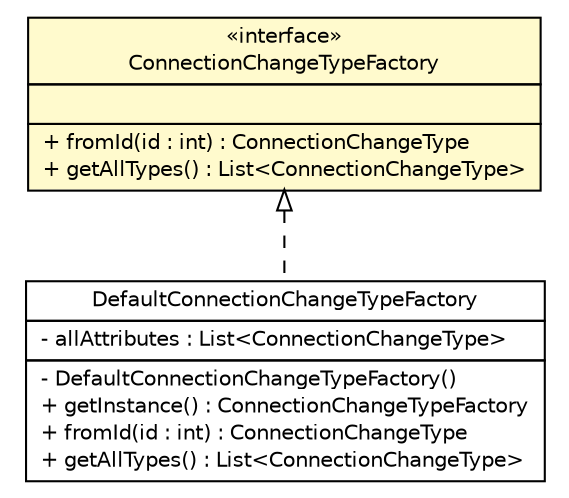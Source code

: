 #!/usr/local/bin/dot
#
# Class diagram 
# Generated by UMLGraph version R5_6 (http://www.umlgraph.org/)
#

digraph G {
	edge [fontname="Helvetica",fontsize=10,labelfontname="Helvetica",labelfontsize=10];
	node [fontname="Helvetica",fontsize=10,shape=plaintext];
	nodesep=0.25;
	ranksep=0.5;
	// de.hsbremen.tc.tnc.tnccs.client.enums.DefaultConnectionChangeTypeFactory
	c8097 [label=<<table title="de.hsbremen.tc.tnc.tnccs.client.enums.DefaultConnectionChangeTypeFactory" border="0" cellborder="1" cellspacing="0" cellpadding="2" port="p" href="./DefaultConnectionChangeTypeFactory.html">
		<tr><td><table border="0" cellspacing="0" cellpadding="1">
<tr><td align="center" balign="center"> DefaultConnectionChangeTypeFactory </td></tr>
		</table></td></tr>
		<tr><td><table border="0" cellspacing="0" cellpadding="1">
<tr><td align="left" balign="left"> - allAttributes : List&lt;ConnectionChangeType&gt; </td></tr>
		</table></td></tr>
		<tr><td><table border="0" cellspacing="0" cellpadding="1">
<tr><td align="left" balign="left"> - DefaultConnectionChangeTypeFactory() </td></tr>
<tr><td align="left" balign="left"> + getInstance() : ConnectionChangeTypeFactory </td></tr>
<tr><td align="left" balign="left"> + fromId(id : int) : ConnectionChangeType </td></tr>
<tr><td align="left" balign="left"> + getAllTypes() : List&lt;ConnectionChangeType&gt; </td></tr>
		</table></td></tr>
		</table>>, URL="./DefaultConnectionChangeTypeFactory.html", fontname="Helvetica", fontcolor="black", fontsize=10.0];
	// de.hsbremen.tc.tnc.tnccs.client.enums.ConnectionChangeTypeFactory
	c8102 [label=<<table title="de.hsbremen.tc.tnc.tnccs.client.enums.ConnectionChangeTypeFactory" border="0" cellborder="1" cellspacing="0" cellpadding="2" port="p" bgcolor="lemonChiffon" href="./ConnectionChangeTypeFactory.html">
		<tr><td><table border="0" cellspacing="0" cellpadding="1">
<tr><td align="center" balign="center"> &#171;interface&#187; </td></tr>
<tr><td align="center" balign="center"> ConnectionChangeTypeFactory </td></tr>
		</table></td></tr>
		<tr><td><table border="0" cellspacing="0" cellpadding="1">
<tr><td align="left" balign="left">  </td></tr>
		</table></td></tr>
		<tr><td><table border="0" cellspacing="0" cellpadding="1">
<tr><td align="left" balign="left"> + fromId(id : int) : ConnectionChangeType </td></tr>
<tr><td align="left" balign="left"> + getAllTypes() : List&lt;ConnectionChangeType&gt; </td></tr>
		</table></td></tr>
		</table>>, URL="./ConnectionChangeTypeFactory.html", fontname="Helvetica", fontcolor="black", fontsize=10.0];
	//de.hsbremen.tc.tnc.tnccs.client.enums.DefaultConnectionChangeTypeFactory implements de.hsbremen.tc.tnc.tnccs.client.enums.ConnectionChangeTypeFactory
	c8102:p -> c8097:p [dir=back,arrowtail=empty,style=dashed];
}

